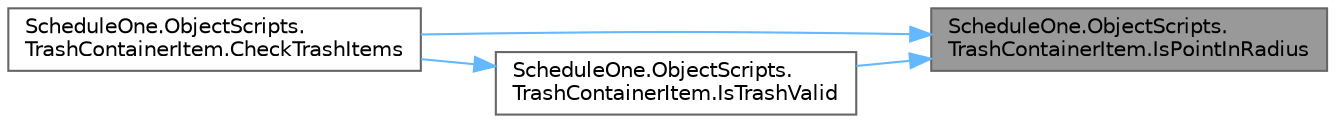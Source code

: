 digraph "ScheduleOne.ObjectScripts.TrashContainerItem.IsPointInRadius"
{
 // LATEX_PDF_SIZE
  bgcolor="transparent";
  edge [fontname=Helvetica,fontsize=10,labelfontname=Helvetica,labelfontsize=10];
  node [fontname=Helvetica,fontsize=10,shape=box,height=0.2,width=0.4];
  rankdir="RL";
  Node1 [id="Node000001",label="ScheduleOne.ObjectScripts.\lTrashContainerItem.IsPointInRadius",height=0.2,width=0.4,color="gray40", fillcolor="grey60", style="filled", fontcolor="black",tooltip=" "];
  Node1 -> Node2 [id="edge1_Node000001_Node000002",dir="back",color="steelblue1",style="solid",tooltip=" "];
  Node2 [id="Node000002",label="ScheduleOne.ObjectScripts.\lTrashContainerItem.CheckTrashItems",height=0.2,width=0.4,color="grey40", fillcolor="white", style="filled",URL="$class_schedule_one_1_1_object_scripts_1_1_trash_container_item.html#abb25b056622181b1a9cc48e122474b8a",tooltip=" "];
  Node1 -> Node3 [id="edge2_Node000001_Node000003",dir="back",color="steelblue1",style="solid",tooltip=" "];
  Node3 [id="Node000003",label="ScheduleOne.ObjectScripts.\lTrashContainerItem.IsTrashValid",height=0.2,width=0.4,color="grey40", fillcolor="white", style="filled",URL="$class_schedule_one_1_1_object_scripts_1_1_trash_container_item.html#a70359237de4abed13e39f7448c98ef65",tooltip=" "];
  Node3 -> Node2 [id="edge3_Node000003_Node000002",dir="back",color="steelblue1",style="solid",tooltip=" "];
}
